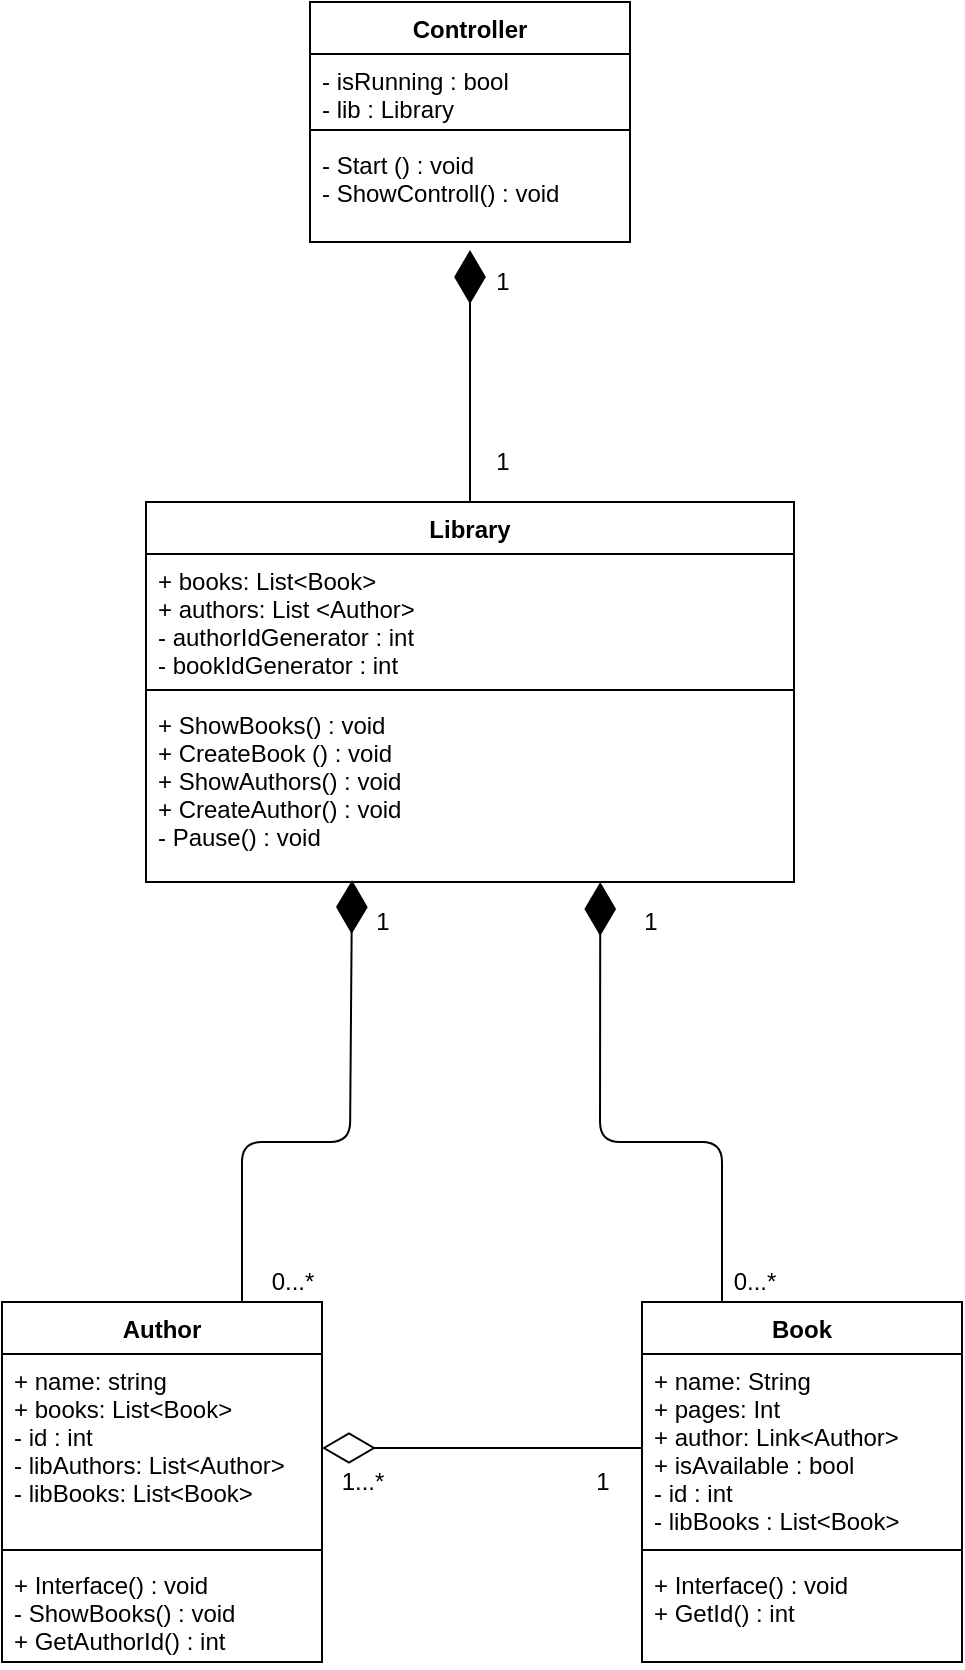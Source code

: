 <mxfile version="14.6.3" type="device"><diagram id="cHwpHO2ygmD1XAbcAyov" name="Page-1"><mxGraphModel dx="1422" dy="2007" grid="1" gridSize="10" guides="1" tooltips="1" connect="1" arrows="1" fold="1" page="1" pageScale="1" pageWidth="827" pageHeight="1169" math="0" shadow="0"><root><mxCell id="0"/><mxCell id="1" parent="0"/><mxCell id="5xBzs2qFP57Py4qWDPZb-1" value="Library&#10;" style="swimlane;fontStyle=1;align=center;verticalAlign=top;childLayout=stackLayout;horizontal=1;startSize=26;horizontalStack=0;resizeParent=1;resizeParentMax=0;resizeLast=0;collapsible=1;marginBottom=0;" parent="1" vertex="1"><mxGeometry x="252" y="-120" width="324" height="190" as="geometry"/></mxCell><mxCell id="5xBzs2qFP57Py4qWDPZb-2" value="+ books: List&lt;Book&gt;&#10;+ authors: List &lt;Author&gt;&#10;- authorIdGenerator : int&#10;- bookIdGenerator : int" style="text;strokeColor=none;fillColor=none;align=left;verticalAlign=top;spacingLeft=4;spacingRight=4;overflow=hidden;rotatable=0;points=[[0,0.5],[1,0.5]];portConstraint=eastwest;" parent="5xBzs2qFP57Py4qWDPZb-1" vertex="1"><mxGeometry y="26" width="324" height="64" as="geometry"/></mxCell><mxCell id="5xBzs2qFP57Py4qWDPZb-3" value="" style="line;strokeWidth=1;fillColor=none;align=left;verticalAlign=middle;spacingTop=-1;spacingLeft=3;spacingRight=3;rotatable=0;labelPosition=right;points=[];portConstraint=eastwest;" parent="5xBzs2qFP57Py4qWDPZb-1" vertex="1"><mxGeometry y="90" width="324" height="8" as="geometry"/></mxCell><mxCell id="5xBzs2qFP57Py4qWDPZb-4" value="+ ShowBooks() : void&#10;+ CreateBook () : void&#10;+ ShowAuthors() : void&#10;+ CreateAuthor() : void&#10;- Pause() : void&#10;" style="text;strokeColor=none;fillColor=none;align=left;verticalAlign=top;spacingLeft=4;spacingRight=4;overflow=hidden;rotatable=0;points=[[0,0.5],[1,0.5]];portConstraint=eastwest;" parent="5xBzs2qFP57Py4qWDPZb-1" vertex="1"><mxGeometry y="98" width="324" height="92" as="geometry"/></mxCell><mxCell id="5xBzs2qFP57Py4qWDPZb-5" value="Author" style="swimlane;fontStyle=1;align=center;verticalAlign=top;childLayout=stackLayout;horizontal=1;startSize=26;horizontalStack=0;resizeParent=1;resizeParentMax=0;resizeLast=0;collapsible=1;marginBottom=0;" parent="1" vertex="1"><mxGeometry x="180" y="280" width="160" height="180" as="geometry"/></mxCell><mxCell id="5xBzs2qFP57Py4qWDPZb-6" value="+ name: string&#10;+ books: List&lt;Book&gt;&#10;- id : int&#10;- libAuthors: List&lt;Author&gt;&#10;- libBooks: List&lt;Book&gt;" style="text;strokeColor=none;fillColor=none;align=left;verticalAlign=top;spacingLeft=4;spacingRight=4;overflow=hidden;rotatable=0;points=[[0,0.5],[1,0.5]];portConstraint=eastwest;" parent="5xBzs2qFP57Py4qWDPZb-5" vertex="1"><mxGeometry y="26" width="160" height="94" as="geometry"/></mxCell><mxCell id="5xBzs2qFP57Py4qWDPZb-7" value="" style="line;strokeWidth=1;fillColor=none;align=left;verticalAlign=middle;spacingTop=-1;spacingLeft=3;spacingRight=3;rotatable=0;labelPosition=right;points=[];portConstraint=eastwest;" parent="5xBzs2qFP57Py4qWDPZb-5" vertex="1"><mxGeometry y="120" width="160" height="8" as="geometry"/></mxCell><mxCell id="5xBzs2qFP57Py4qWDPZb-8" value="+ Interface() : void&#10;- ShowBooks() : void&#10;+ GetAuthorId() : int" style="text;strokeColor=none;fillColor=none;align=left;verticalAlign=top;spacingLeft=4;spacingRight=4;overflow=hidden;rotatable=0;points=[[0,0.5],[1,0.5]];portConstraint=eastwest;" parent="5xBzs2qFP57Py4qWDPZb-5" vertex="1"><mxGeometry y="128" width="160" height="52" as="geometry"/></mxCell><mxCell id="5xBzs2qFP57Py4qWDPZb-9" value="Book" style="swimlane;fontStyle=1;align=center;verticalAlign=top;childLayout=stackLayout;horizontal=1;startSize=26;horizontalStack=0;resizeParent=1;resizeParentMax=0;resizeLast=0;collapsible=1;marginBottom=0;" parent="1" vertex="1"><mxGeometry x="500" y="280" width="160" height="180" as="geometry"/></mxCell><mxCell id="5xBzs2qFP57Py4qWDPZb-10" value="+ name: String&#10;+ pages: Int&#10;+ author: Link&lt;Author&gt;&#10;+ isAvailable : bool&#10;- id : int&#10;- libBooks : List&lt;Book&gt;" style="text;strokeColor=none;fillColor=none;align=left;verticalAlign=top;spacingLeft=4;spacingRight=4;overflow=hidden;rotatable=0;points=[[0,0.5],[1,0.5]];portConstraint=eastwest;" parent="5xBzs2qFP57Py4qWDPZb-9" vertex="1"><mxGeometry y="26" width="160" height="94" as="geometry"/></mxCell><mxCell id="5xBzs2qFP57Py4qWDPZb-11" value="" style="line;strokeWidth=1;fillColor=none;align=left;verticalAlign=middle;spacingTop=-1;spacingLeft=3;spacingRight=3;rotatable=0;labelPosition=right;points=[];portConstraint=eastwest;" parent="5xBzs2qFP57Py4qWDPZb-9" vertex="1"><mxGeometry y="120" width="160" height="8" as="geometry"/></mxCell><mxCell id="5xBzs2qFP57Py4qWDPZb-12" value="+ Interface() : void&#10;+ GetId() : int" style="text;strokeColor=none;fillColor=none;align=left;verticalAlign=top;spacingLeft=4;spacingRight=4;overflow=hidden;rotatable=0;points=[[0,0.5],[1,0.5]];portConstraint=eastwest;" parent="5xBzs2qFP57Py4qWDPZb-9" vertex="1"><mxGeometry y="128" width="160" height="52" as="geometry"/></mxCell><mxCell id="5xBzs2qFP57Py4qWDPZb-13" value="" style="endArrow=diamondThin;endFill=1;endSize=24;html=1;entryX=0.318;entryY=0.99;entryDx=0;entryDy=0;entryPerimeter=0;exitX=0.75;exitY=0;exitDx=0;exitDy=0;" parent="1" source="5xBzs2qFP57Py4qWDPZb-5" target="5xBzs2qFP57Py4qWDPZb-4" edge="1"><mxGeometry width="160" relative="1" as="geometry"><mxPoint x="330" y="280" as="sourcePoint"/><mxPoint x="490" y="280" as="targetPoint"/><Array as="points"><mxPoint x="300" y="200"/><mxPoint x="354" y="200"/></Array></mxGeometry></mxCell><mxCell id="5xBzs2qFP57Py4qWDPZb-14" value="" style="endArrow=diamondThin;endFill=1;endSize=24;html=1;exitX=0.25;exitY=0;exitDx=0;exitDy=0;entryX=0.701;entryY=1;entryDx=0;entryDy=0;entryPerimeter=0;" parent="1" source="5xBzs2qFP57Py4qWDPZb-9" target="5xBzs2qFP57Py4qWDPZb-4" edge="1"><mxGeometry width="160" relative="1" as="geometry"><mxPoint x="490" y="210" as="sourcePoint"/><mxPoint x="479" y="60" as="targetPoint"/><Array as="points"><mxPoint x="540" y="200"/><mxPoint x="479" y="200"/></Array></mxGeometry></mxCell><mxCell id="5xBzs2qFP57Py4qWDPZb-16" value="1" style="text;html=1;align=center;verticalAlign=middle;resizable=0;points=[];autosize=1;strokeColor=none;" parent="1" vertex="1"><mxGeometry x="494" y="80" width="20" height="20" as="geometry"/></mxCell><mxCell id="5xBzs2qFP57Py4qWDPZb-17" value="1" style="text;html=1;align=center;verticalAlign=middle;resizable=0;points=[];autosize=1;strokeColor=none;" parent="1" vertex="1"><mxGeometry x="360" y="80" width="20" height="20" as="geometry"/></mxCell><mxCell id="5xBzs2qFP57Py4qWDPZb-18" value="0...*" style="text;html=1;align=center;verticalAlign=middle;resizable=0;points=[];autosize=1;strokeColor=none;" parent="1" vertex="1"><mxGeometry x="305" y="260" width="40" height="20" as="geometry"/></mxCell><mxCell id="5xBzs2qFP57Py4qWDPZb-19" value="0...*" style="text;html=1;align=center;verticalAlign=middle;resizable=0;points=[];autosize=1;strokeColor=none;" parent="1" vertex="1"><mxGeometry x="536" y="260" width="40" height="20" as="geometry"/></mxCell><mxCell id="5xBzs2qFP57Py4qWDPZb-20" value="" style="endArrow=diamondThin;endFill=0;endSize=24;html=1;entryX=1;entryY=0.5;entryDx=0;entryDy=0;exitX=0;exitY=0.5;exitDx=0;exitDy=0;" parent="1" source="5xBzs2qFP57Py4qWDPZb-10" target="5xBzs2qFP57Py4qWDPZb-6" edge="1"><mxGeometry width="160" relative="1" as="geometry"><mxPoint x="210" y="430" as="sourcePoint"/><mxPoint x="370" y="430" as="targetPoint"/></mxGeometry></mxCell><mxCell id="5xBzs2qFP57Py4qWDPZb-21" value="1...*" style="text;html=1;align=center;verticalAlign=middle;resizable=0;points=[];autosize=1;strokeColor=none;" parent="1" vertex="1"><mxGeometry x="340" y="360" width="40" height="20" as="geometry"/></mxCell><mxCell id="5xBzs2qFP57Py4qWDPZb-22" value="1" style="text;html=1;align=center;verticalAlign=middle;resizable=0;points=[];autosize=1;strokeColor=none;" parent="1" vertex="1"><mxGeometry x="470" y="360" width="20" height="20" as="geometry"/></mxCell><mxCell id="5xBzs2qFP57Py4qWDPZb-24" value="Controller" style="swimlane;fontStyle=1;align=center;verticalAlign=top;childLayout=stackLayout;horizontal=1;startSize=26;horizontalStack=0;resizeParent=1;resizeParentMax=0;resizeLast=0;collapsible=1;marginBottom=0;" parent="1" vertex="1"><mxGeometry x="334" y="-370" width="160" height="120" as="geometry"/></mxCell><mxCell id="5xBzs2qFP57Py4qWDPZb-25" value="- isRunning : bool&#10;- lib : Library" style="text;strokeColor=none;fillColor=none;align=left;verticalAlign=top;spacingLeft=4;spacingRight=4;overflow=hidden;rotatable=0;points=[[0,0.5],[1,0.5]];portConstraint=eastwest;" parent="5xBzs2qFP57Py4qWDPZb-24" vertex="1"><mxGeometry y="26" width="160" height="34" as="geometry"/></mxCell><mxCell id="5xBzs2qFP57Py4qWDPZb-26" value="" style="line;strokeWidth=1;fillColor=none;align=left;verticalAlign=middle;spacingTop=-1;spacingLeft=3;spacingRight=3;rotatable=0;labelPosition=right;points=[];portConstraint=eastwest;" parent="5xBzs2qFP57Py4qWDPZb-24" vertex="1"><mxGeometry y="60" width="160" height="8" as="geometry"/></mxCell><mxCell id="5xBzs2qFP57Py4qWDPZb-27" value="- Start () : void&#10;- ShowControll() : void" style="text;strokeColor=none;fillColor=none;align=left;verticalAlign=top;spacingLeft=4;spacingRight=4;overflow=hidden;rotatable=0;points=[[0,0.5],[1,0.5]];portConstraint=eastwest;" parent="5xBzs2qFP57Py4qWDPZb-24" vertex="1"><mxGeometry y="68" width="160" height="52" as="geometry"/></mxCell><mxCell id="D98ZmoQADmIsT7ET2D1g-1" value="" style="endArrow=diamondThin;endFill=1;endSize=24;html=1;entryX=0.5;entryY=1.077;entryDx=0;entryDy=0;entryPerimeter=0;exitX=0.5;exitY=0;exitDx=0;exitDy=0;" edge="1" parent="1" source="5xBzs2qFP57Py4qWDPZb-1" target="5xBzs2qFP57Py4qWDPZb-27"><mxGeometry width="160" relative="1" as="geometry"><mxPoint x="330" y="-160" as="sourcePoint"/><mxPoint x="490" y="-160" as="targetPoint"/></mxGeometry></mxCell><mxCell id="D98ZmoQADmIsT7ET2D1g-2" value="1" style="text;html=1;align=center;verticalAlign=middle;resizable=0;points=[];autosize=1;strokeColor=none;" vertex="1" parent="1"><mxGeometry x="420" y="-240" width="20" height="20" as="geometry"/></mxCell><mxCell id="D98ZmoQADmIsT7ET2D1g-3" value="1" style="text;html=1;align=center;verticalAlign=middle;resizable=0;points=[];autosize=1;strokeColor=none;" vertex="1" parent="1"><mxGeometry x="420" y="-150" width="20" height="20" as="geometry"/></mxCell></root></mxGraphModel></diagram></mxfile>